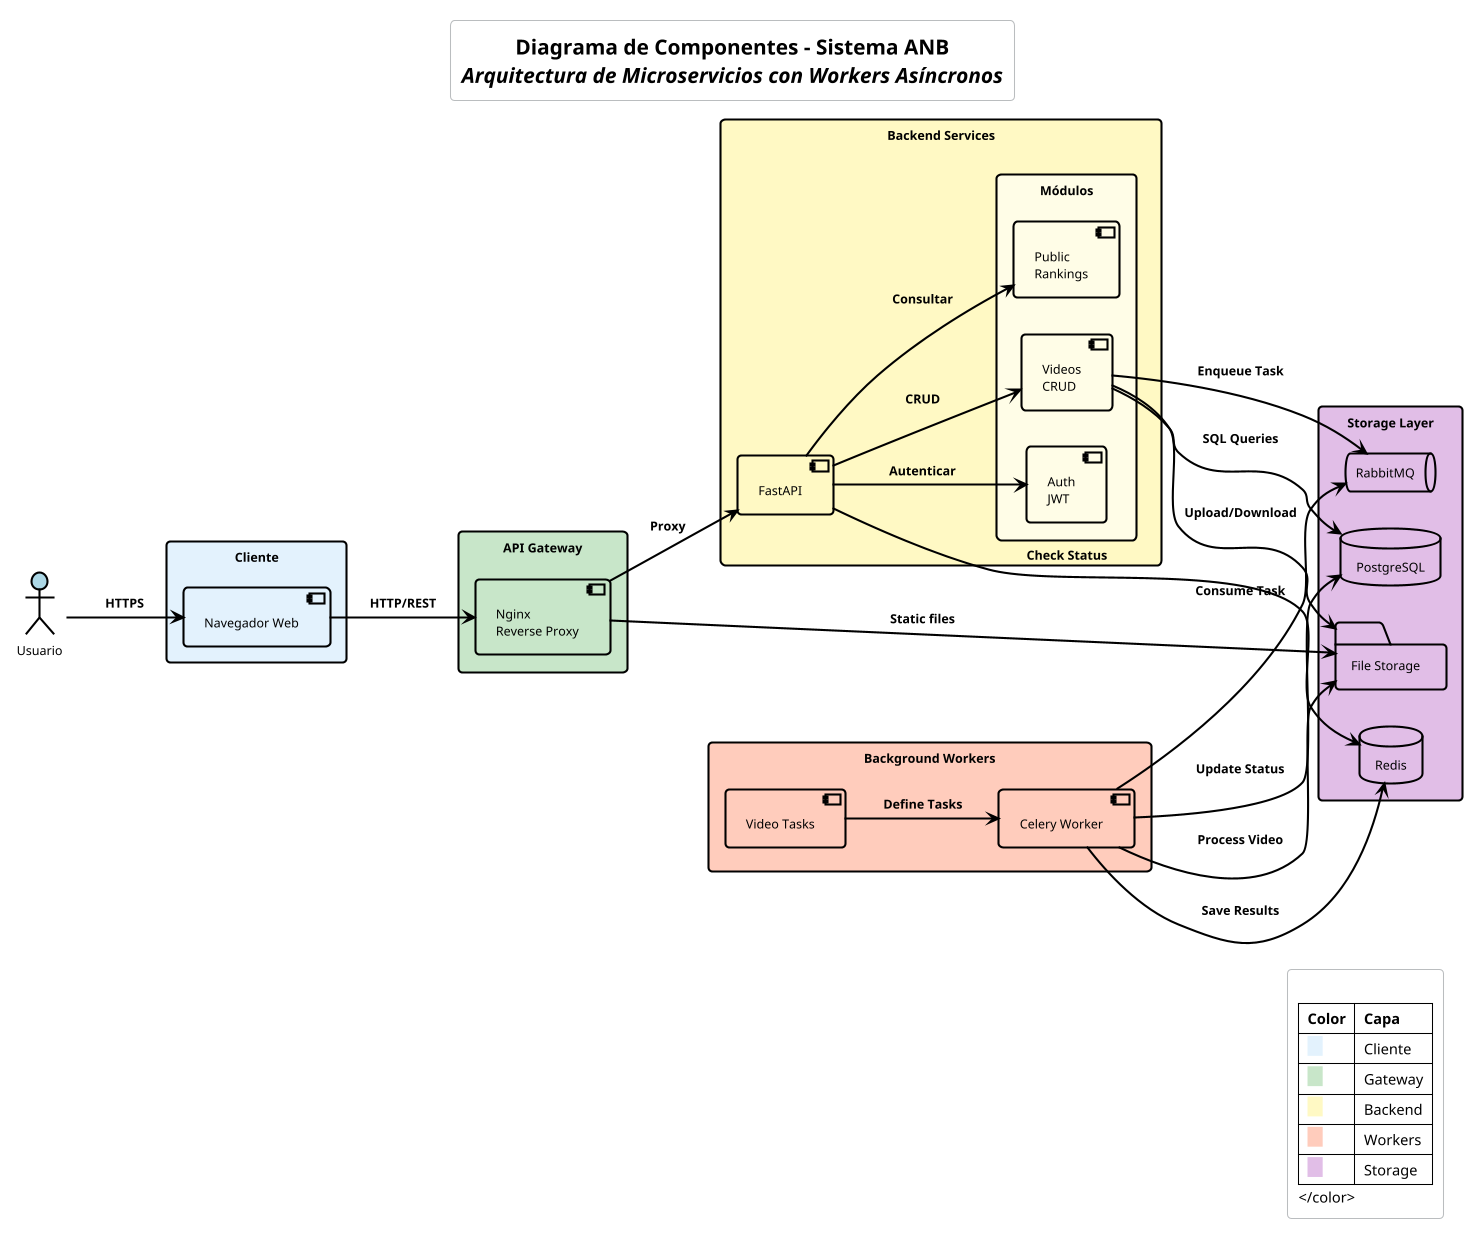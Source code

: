 @startuml components_modern_clean
' filepath: docs/diagrams/componentes_clean.puml

!theme cerulean-outline
skinparam backgroundColor white
skinparam shadowing false

' ============================================
' CONFIGURACIÓN DE COLORES
' ============================================
skinparam defaultFontColor black
skinparam defaultFontSize 12
skinparam defaultFontStyle bold

skinparam component {
    BorderColor black
    BorderThickness 2
    FontColor black
    ArrowColor black
    ArrowThickness 2
}

skinparam rectangle {
    BorderColor black
    BorderThickness 2
    FontColor black
    FontStyle bold
}

skinparam database {
    BorderColor black
    BorderThickness 2
    FontColor black
}

skinparam queue {
    BorderColor black
    BorderThickness 2
    FontColor black
}

skinparam folder {
    BorderColor black
    BorderThickness 2
    FontColor black
}

skinparam actor {
    BorderColor black
    BorderThickness 2
    FontColor black
}

skinparam arrow {
    Color black
    Thickness 2
    FontColor black
}

title **Diagrama de Componentes - Sistema ANB**\n//Arquitectura de Microservicios con Workers Asíncronos//

left to right direction

' ============================================
' COMPONENTES
' ============================================
actor "Usuario" as user #LightBlue

rectangle "**Cliente**" #E3F2FD {
    component "Navegador Web" as browser
}

rectangle "**API Gateway**" #C8E6C9 {
    component "Nginx\nReverse Proxy" as nginx
}

rectangle "**Backend Services**" #FFF9C4 {
    component "FastAPI" as fastapi
    
    rectangle "Módulos" #FFFDE7 {
        component "Auth\nJWT" as auth
        component "Videos\nCRUD" as videos
        component "Public\nRankings" as public
    }
}

rectangle "**Background Workers**" #FFCCBC {
    component "Celery Worker" as celery
    component "Video Tasks" as tasks
}

rectangle "**Storage Layer**" #E1BEE7 {
    database "PostgreSQL" as db
    database "Redis" as redis
    queue "RabbitMQ" as mq
    folder "File Storage" as fs
}

' ============================================
' RELACIONES
' ============================================

user -[#black,bold]-> browser : <color:black>**HTTPS**</color>
browser -[#black,bold]-> nginx : <color:black>**HTTP/REST**</color>
nginx -[#black,bold]-> fastapi : <color:black>**Proxy**</color>
nginx -[#black,bold]-> fs : <color:black>**Static files**</color>

fastapi -[#black,bold]-> auth : <color:black>**Autenticar**</color>
fastapi -[#black,bold]-> videos : <color:black>**CRUD**</color>
fastapi -[#black,bold]-> public : <color:black>**Consultar**</color>

videos -[#black,bold]-> db : <color:black>**SQL Queries**</color>
videos -[#black,bold]-> fs : <color:black>**Upload/Download**</color>
videos -[#black,bold]-> mq : <color:black>**Enqueue Task**</color>

celery -[#black,bold]-> mq : <color:black>**Consume Task**</color>
celery -[#black,bold]-> db : <color:black>**Update Status**</color>
celery -[#black,bold]-> redis : <color:black>**Save Results**</color>
celery -[#black,bold]-> fs : <color:black>**Process Video**</color>
tasks .[#black,bold].> celery : <color:black>**Define Tasks**</color>

fastapi -[#black,bold]-> redis : <color:black>**Check Status**</color>

legend right
    <color:black>
    |= **Color** |= **Capa** |
    | <back:#E3F2FD>    </back> | Cliente |
    | <back:#C8E6C9>    </back> | Gateway |
    | <back:#FFF9C4>    </back> | Backend |
    | <back:#FFCCBC>    </back> | Workers |
    | <back:#E1BEE7>    </back> | Storage |
    </color>
endlegend

@enduml